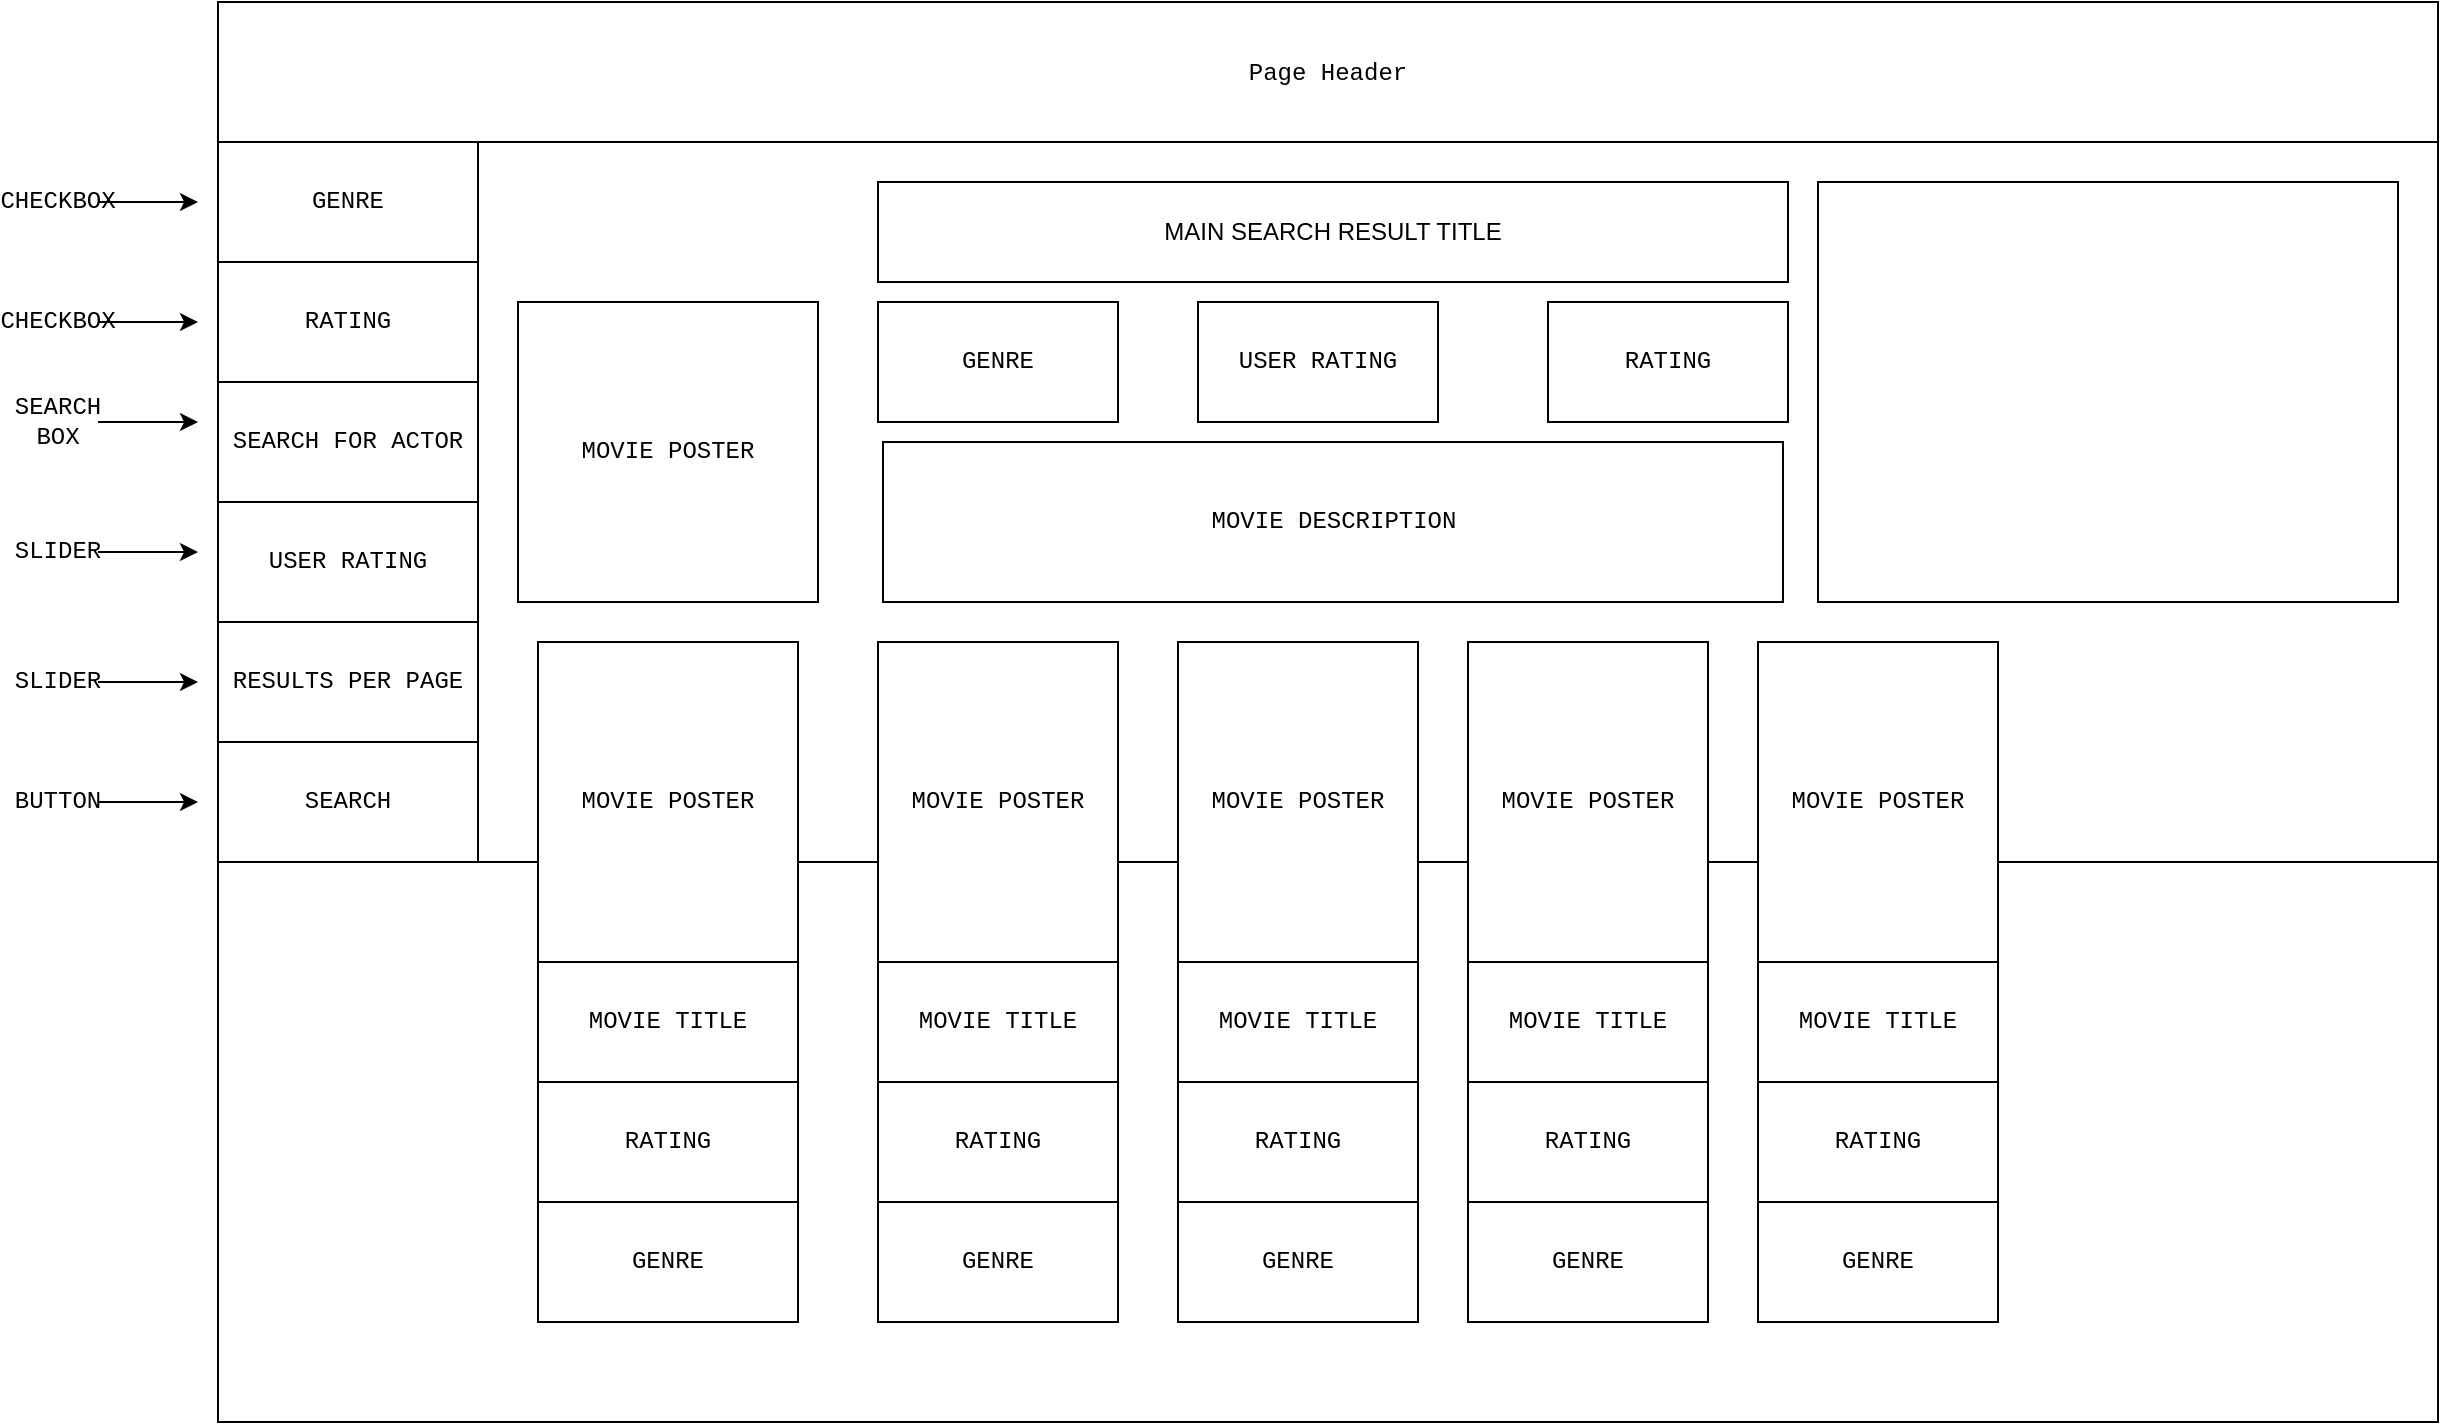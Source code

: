 <mxfile version="14.0.5" type="github">
  <diagram id="YnvMo-ieHza9WWnMhC12" name="Page-1">
    <mxGraphModel dx="2528" dy="945" grid="1" gridSize="10" guides="1" tooltips="1" connect="1" arrows="1" fold="1" page="1" pageScale="1" pageWidth="850" pageHeight="1100" math="0" shadow="0">
      <root>
        <mxCell id="0" />
        <mxCell id="1" parent="0" />
        <mxCell id="JM_ZPAjgmXz1vGSueCe6-1" value="&lt;font face=&quot;Courier New&quot;&gt;Page Header&lt;/font&gt;" style="rounded=0;whiteSpace=wrap;html=1;" vertex="1" parent="1">
          <mxGeometry x="-260" y="390" width="1110" height="70" as="geometry" />
        </mxCell>
        <mxCell id="JM_ZPAjgmXz1vGSueCe6-13" value="" style="rounded=0;whiteSpace=wrap;html=1;fontFamily=Courier New;" vertex="1" parent="1">
          <mxGeometry x="-260" y="460" width="130" height="240" as="geometry" />
        </mxCell>
        <mxCell id="JM_ZPAjgmXz1vGSueCe6-18" value="" style="rounded=0;whiteSpace=wrap;html=1;" vertex="1" parent="1">
          <mxGeometry x="-130" y="460" width="980" height="360" as="geometry" />
        </mxCell>
        <mxCell id="JM_ZPAjgmXz1vGSueCe6-29" value="MAIN SEARCH RESULT TITLE" style="rounded=0;whiteSpace=wrap;html=1;" vertex="1" parent="1">
          <mxGeometry x="70" y="480" width="455" height="50" as="geometry" />
        </mxCell>
        <mxCell id="JM_ZPAjgmXz1vGSueCe6-34" value="GENRE" style="rounded=0;whiteSpace=wrap;html=1;fontFamily=Courier New;" vertex="1" parent="1">
          <mxGeometry x="-260" y="460" width="130" height="60" as="geometry" />
        </mxCell>
        <mxCell id="JM_ZPAjgmXz1vGSueCe6-36" value="RATING" style="rounded=0;whiteSpace=wrap;html=1;fontFamily=Courier New;" vertex="1" parent="1">
          <mxGeometry x="-260" y="520" width="130" height="60" as="geometry" />
        </mxCell>
        <mxCell id="JM_ZPAjgmXz1vGSueCe6-37" value="SEARCH FOR ACTOR" style="rounded=0;whiteSpace=wrap;html=1;fontFamily=Courier New;" vertex="1" parent="1">
          <mxGeometry x="-260" y="580" width="130" height="60" as="geometry" />
        </mxCell>
        <mxCell id="JM_ZPAjgmXz1vGSueCe6-38" value="USER RATING" style="rounded=0;whiteSpace=wrap;html=1;fontFamily=Courier New;" vertex="1" parent="1">
          <mxGeometry x="-260" y="640" width="130" height="60" as="geometry" />
        </mxCell>
        <mxCell id="JM_ZPAjgmXz1vGSueCe6-39" value="RESULTS PER PAGE" style="rounded=0;whiteSpace=wrap;html=1;fontFamily=Courier New;" vertex="1" parent="1">
          <mxGeometry x="-260" y="700" width="130" height="60" as="geometry" />
        </mxCell>
        <mxCell id="JM_ZPAjgmXz1vGSueCe6-41" value="SEARCH" style="rounded=0;whiteSpace=wrap;html=1;fontFamily=Courier New;" vertex="1" parent="1">
          <mxGeometry x="-260" y="760" width="130" height="60" as="geometry" />
        </mxCell>
        <mxCell id="JM_ZPAjgmXz1vGSueCe6-51" style="edgeStyle=orthogonalEdgeStyle;rounded=0;orthogonalLoop=1;jettySize=auto;html=1;fontFamily=Courier New;" edge="1" parent="1" source="JM_ZPAjgmXz1vGSueCe6-43">
          <mxGeometry relative="1" as="geometry">
            <mxPoint x="-270" y="490" as="targetPoint" />
          </mxGeometry>
        </mxCell>
        <mxCell id="JM_ZPAjgmXz1vGSueCe6-43" value="CHECKBOX" style="text;html=1;strokeColor=none;fillColor=none;align=center;verticalAlign=middle;whiteSpace=wrap;rounded=0;fontFamily=Courier New;" vertex="1" parent="1">
          <mxGeometry x="-360" y="480" width="40" height="20" as="geometry" />
        </mxCell>
        <mxCell id="JM_ZPAjgmXz1vGSueCe6-52" style="edgeStyle=orthogonalEdgeStyle;rounded=0;orthogonalLoop=1;jettySize=auto;html=1;fontFamily=Courier New;" edge="1" parent="1" source="JM_ZPAjgmXz1vGSueCe6-44">
          <mxGeometry relative="1" as="geometry">
            <mxPoint x="-270" y="550" as="targetPoint" />
          </mxGeometry>
        </mxCell>
        <mxCell id="JM_ZPAjgmXz1vGSueCe6-44" value="CHECKBOX" style="text;html=1;strokeColor=none;fillColor=none;align=center;verticalAlign=middle;whiteSpace=wrap;rounded=0;fontFamily=Courier New;" vertex="1" parent="1">
          <mxGeometry x="-360" y="540" width="40" height="20" as="geometry" />
        </mxCell>
        <mxCell id="JM_ZPAjgmXz1vGSueCe6-53" style="edgeStyle=orthogonalEdgeStyle;rounded=0;orthogonalLoop=1;jettySize=auto;html=1;fontFamily=Courier New;" edge="1" parent="1" source="JM_ZPAjgmXz1vGSueCe6-45">
          <mxGeometry relative="1" as="geometry">
            <mxPoint x="-270" y="600" as="targetPoint" />
          </mxGeometry>
        </mxCell>
        <mxCell id="JM_ZPAjgmXz1vGSueCe6-45" value="SEARCH BOX" style="text;html=1;strokeColor=none;fillColor=none;align=center;verticalAlign=middle;whiteSpace=wrap;rounded=0;fontFamily=Courier New;" vertex="1" parent="1">
          <mxGeometry x="-360" y="590" width="40" height="20" as="geometry" />
        </mxCell>
        <mxCell id="JM_ZPAjgmXz1vGSueCe6-54" style="edgeStyle=orthogonalEdgeStyle;rounded=0;orthogonalLoop=1;jettySize=auto;html=1;fontFamily=Courier New;" edge="1" parent="1" source="JM_ZPAjgmXz1vGSueCe6-46">
          <mxGeometry relative="1" as="geometry">
            <mxPoint x="-270" y="665" as="targetPoint" />
          </mxGeometry>
        </mxCell>
        <mxCell id="JM_ZPAjgmXz1vGSueCe6-46" value="SLIDER" style="text;html=1;strokeColor=none;fillColor=none;align=center;verticalAlign=middle;whiteSpace=wrap;rounded=0;fontFamily=Courier New;" vertex="1" parent="1">
          <mxGeometry x="-360" y="655" width="40" height="20" as="geometry" />
        </mxCell>
        <mxCell id="JM_ZPAjgmXz1vGSueCe6-55" style="edgeStyle=orthogonalEdgeStyle;rounded=0;orthogonalLoop=1;jettySize=auto;html=1;fontFamily=Courier New;" edge="1" parent="1" source="JM_ZPAjgmXz1vGSueCe6-47">
          <mxGeometry relative="1" as="geometry">
            <mxPoint x="-270" y="730" as="targetPoint" />
          </mxGeometry>
        </mxCell>
        <mxCell id="JM_ZPAjgmXz1vGSueCe6-47" value="SLIDER" style="text;html=1;strokeColor=none;fillColor=none;align=center;verticalAlign=middle;whiteSpace=wrap;rounded=0;fontFamily=Courier New;" vertex="1" parent="1">
          <mxGeometry x="-360" y="720" width="40" height="20" as="geometry" />
        </mxCell>
        <mxCell id="JM_ZPAjgmXz1vGSueCe6-56" style="edgeStyle=orthogonalEdgeStyle;rounded=0;orthogonalLoop=1;jettySize=auto;html=1;fontFamily=Courier New;" edge="1" parent="1" source="JM_ZPAjgmXz1vGSueCe6-48">
          <mxGeometry relative="1" as="geometry">
            <mxPoint x="-270" y="790" as="targetPoint" />
          </mxGeometry>
        </mxCell>
        <mxCell id="JM_ZPAjgmXz1vGSueCe6-48" value="BUTTON" style="text;html=1;strokeColor=none;fillColor=none;align=center;verticalAlign=middle;whiteSpace=wrap;rounded=0;fontFamily=Courier New;" vertex="1" parent="1">
          <mxGeometry x="-360" y="780" width="40" height="20" as="geometry" />
        </mxCell>
        <mxCell id="JM_ZPAjgmXz1vGSueCe6-65" value="" style="rounded=0;whiteSpace=wrap;html=1;fontFamily=Courier New;" vertex="1" parent="1">
          <mxGeometry x="-260" y="820" width="1110" height="280" as="geometry" />
        </mxCell>
        <mxCell id="JM_ZPAjgmXz1vGSueCe6-67" value="GENRE" style="rounded=0;whiteSpace=wrap;html=1;fontFamily=Courier New;" vertex="1" parent="1">
          <mxGeometry x="-100" y="990" width="130" height="60" as="geometry" />
        </mxCell>
        <mxCell id="JM_ZPAjgmXz1vGSueCe6-68" value="RATING" style="rounded=0;whiteSpace=wrap;html=1;fontFamily=Courier New;" vertex="1" parent="1">
          <mxGeometry x="-100" y="930" width="130" height="60" as="geometry" />
        </mxCell>
        <mxCell id="JM_ZPAjgmXz1vGSueCe6-69" value="MOVIE POSTER" style="rounded=0;whiteSpace=wrap;html=1;fontFamily=Courier New;" vertex="1" parent="1">
          <mxGeometry x="-100" y="710" width="130" height="160" as="geometry" />
        </mxCell>
        <mxCell id="JM_ZPAjgmXz1vGSueCe6-73" value="MOVIE POSTER" style="rounded=0;whiteSpace=wrap;html=1;fontFamily=Courier New;" vertex="1" parent="1">
          <mxGeometry x="70" y="710" width="120" height="160" as="geometry" />
        </mxCell>
        <mxCell id="JM_ZPAjgmXz1vGSueCe6-74" value="MOVIE POSTER" style="rounded=0;whiteSpace=wrap;html=1;fontFamily=Courier New;" vertex="1" parent="1">
          <mxGeometry x="220" y="710" width="120" height="160" as="geometry" />
        </mxCell>
        <mxCell id="JM_ZPAjgmXz1vGSueCe6-76" value="RATING" style="rounded=0;whiteSpace=wrap;html=1;fontFamily=Courier New;" vertex="1" parent="1">
          <mxGeometry x="510" y="930" width="120" height="60" as="geometry" />
        </mxCell>
        <mxCell id="JM_ZPAjgmXz1vGSueCe6-77" value="RATING" style="rounded=0;whiteSpace=wrap;html=1;fontFamily=Courier New;" vertex="1" parent="1">
          <mxGeometry x="365" y="930" width="120" height="60" as="geometry" />
        </mxCell>
        <mxCell id="JM_ZPAjgmXz1vGSueCe6-78" value="RATING" style="rounded=0;whiteSpace=wrap;html=1;fontFamily=Courier New;" vertex="1" parent="1">
          <mxGeometry x="70" y="930" width="120" height="60" as="geometry" />
        </mxCell>
        <mxCell id="JM_ZPAjgmXz1vGSueCe6-79" value="RATING" style="rounded=0;whiteSpace=wrap;html=1;fontFamily=Courier New;" vertex="1" parent="1">
          <mxGeometry x="220" y="930" width="120" height="60" as="geometry" />
        </mxCell>
        <mxCell id="JM_ZPAjgmXz1vGSueCe6-80" value="MOVIE POSTER" style="rounded=0;whiteSpace=wrap;html=1;fontFamily=Courier New;" vertex="1" parent="1">
          <mxGeometry x="510" y="710" width="120" height="160" as="geometry" />
        </mxCell>
        <mxCell id="JM_ZPAjgmXz1vGSueCe6-81" value="MOVIE POSTER" style="rounded=0;whiteSpace=wrap;html=1;fontFamily=Courier New;" vertex="1" parent="1">
          <mxGeometry x="365" y="710" width="120" height="160" as="geometry" />
        </mxCell>
        <mxCell id="JM_ZPAjgmXz1vGSueCe6-83" value="MOVIE TITLE" style="rounded=0;whiteSpace=wrap;html=1;fontFamily=Courier New;" vertex="1" parent="1">
          <mxGeometry x="220" y="870" width="120" height="60" as="geometry" />
        </mxCell>
        <mxCell id="JM_ZPAjgmXz1vGSueCe6-84" value="MOVIE TITLE" style="rounded=0;whiteSpace=wrap;html=1;fontFamily=Courier New;" vertex="1" parent="1">
          <mxGeometry x="365" y="870" width="120" height="60" as="geometry" />
        </mxCell>
        <mxCell id="JM_ZPAjgmXz1vGSueCe6-85" value="MOVIE TITLE" style="rounded=0;whiteSpace=wrap;html=1;fontFamily=Courier New;" vertex="1" parent="1">
          <mxGeometry x="510" y="870" width="120" height="60" as="geometry" />
        </mxCell>
        <mxCell id="JM_ZPAjgmXz1vGSueCe6-88" value="MOVIE TITLE" style="rounded=0;whiteSpace=wrap;html=1;fontFamily=Courier New;" vertex="1" parent="1">
          <mxGeometry x="70" y="870" width="120" height="60" as="geometry" />
        </mxCell>
        <mxCell id="JM_ZPAjgmXz1vGSueCe6-89" value="MOVIE TITLE" style="rounded=0;whiteSpace=wrap;html=1;fontFamily=Courier New;" vertex="1" parent="1">
          <mxGeometry x="-100" y="870" width="130" height="60" as="geometry" />
        </mxCell>
        <mxCell id="JM_ZPAjgmXz1vGSueCe6-91" value="GENRE" style="rounded=0;whiteSpace=wrap;html=1;fontFamily=Courier New;" vertex="1" parent="1">
          <mxGeometry x="365" y="990" width="120" height="60" as="geometry" />
        </mxCell>
        <mxCell id="JM_ZPAjgmXz1vGSueCe6-92" value="GENRE" style="rounded=0;whiteSpace=wrap;html=1;fontFamily=Courier New;" vertex="1" parent="1">
          <mxGeometry x="220" y="990" width="120" height="60" as="geometry" />
        </mxCell>
        <mxCell id="JM_ZPAjgmXz1vGSueCe6-93" value="GENRE" style="rounded=0;whiteSpace=wrap;html=1;fontFamily=Courier New;" vertex="1" parent="1">
          <mxGeometry x="70" y="990" width="120" height="60" as="geometry" />
        </mxCell>
        <mxCell id="JM_ZPAjgmXz1vGSueCe6-94" value="GENRE" style="rounded=0;whiteSpace=wrap;html=1;fontFamily=Courier New;" vertex="1" parent="1">
          <mxGeometry x="510" y="990" width="120" height="60" as="geometry" />
        </mxCell>
        <mxCell id="JM_ZPAjgmXz1vGSueCe6-95" value="MOVIE POSTER" style="rounded=0;whiteSpace=wrap;html=1;fontFamily=Courier New;" vertex="1" parent="1">
          <mxGeometry x="-110" y="540" width="150" height="150" as="geometry" />
        </mxCell>
        <mxCell id="JM_ZPAjgmXz1vGSueCe6-96" value="GENRE" style="rounded=0;whiteSpace=wrap;html=1;fontFamily=Courier New;" vertex="1" parent="1">
          <mxGeometry x="70" y="540" width="120" height="60" as="geometry" />
        </mxCell>
        <mxCell id="JM_ZPAjgmXz1vGSueCe6-97" value="RATING" style="rounded=0;whiteSpace=wrap;html=1;fontFamily=Courier New;" vertex="1" parent="1">
          <mxGeometry x="405" y="540" width="120" height="60" as="geometry" />
        </mxCell>
        <mxCell id="JM_ZPAjgmXz1vGSueCe6-98" value="MOVIE DESCRIPTION" style="rounded=0;whiteSpace=wrap;html=1;fontFamily=Courier New;" vertex="1" parent="1">
          <mxGeometry x="72.5" y="610" width="450" height="80" as="geometry" />
        </mxCell>
        <mxCell id="JM_ZPAjgmXz1vGSueCe6-99" value="USER RATING" style="rounded=0;whiteSpace=wrap;html=1;fontFamily=Courier New;" vertex="1" parent="1">
          <mxGeometry x="230" y="540" width="120" height="60" as="geometry" />
        </mxCell>
        <mxCell id="JM_ZPAjgmXz1vGSueCe6-100" value="" style="rounded=0;whiteSpace=wrap;html=1;fontFamily=Courier New;" vertex="1" parent="1">
          <mxGeometry x="540" y="480" width="290" height="210" as="geometry" />
        </mxCell>
      </root>
    </mxGraphModel>
  </diagram>
</mxfile>
